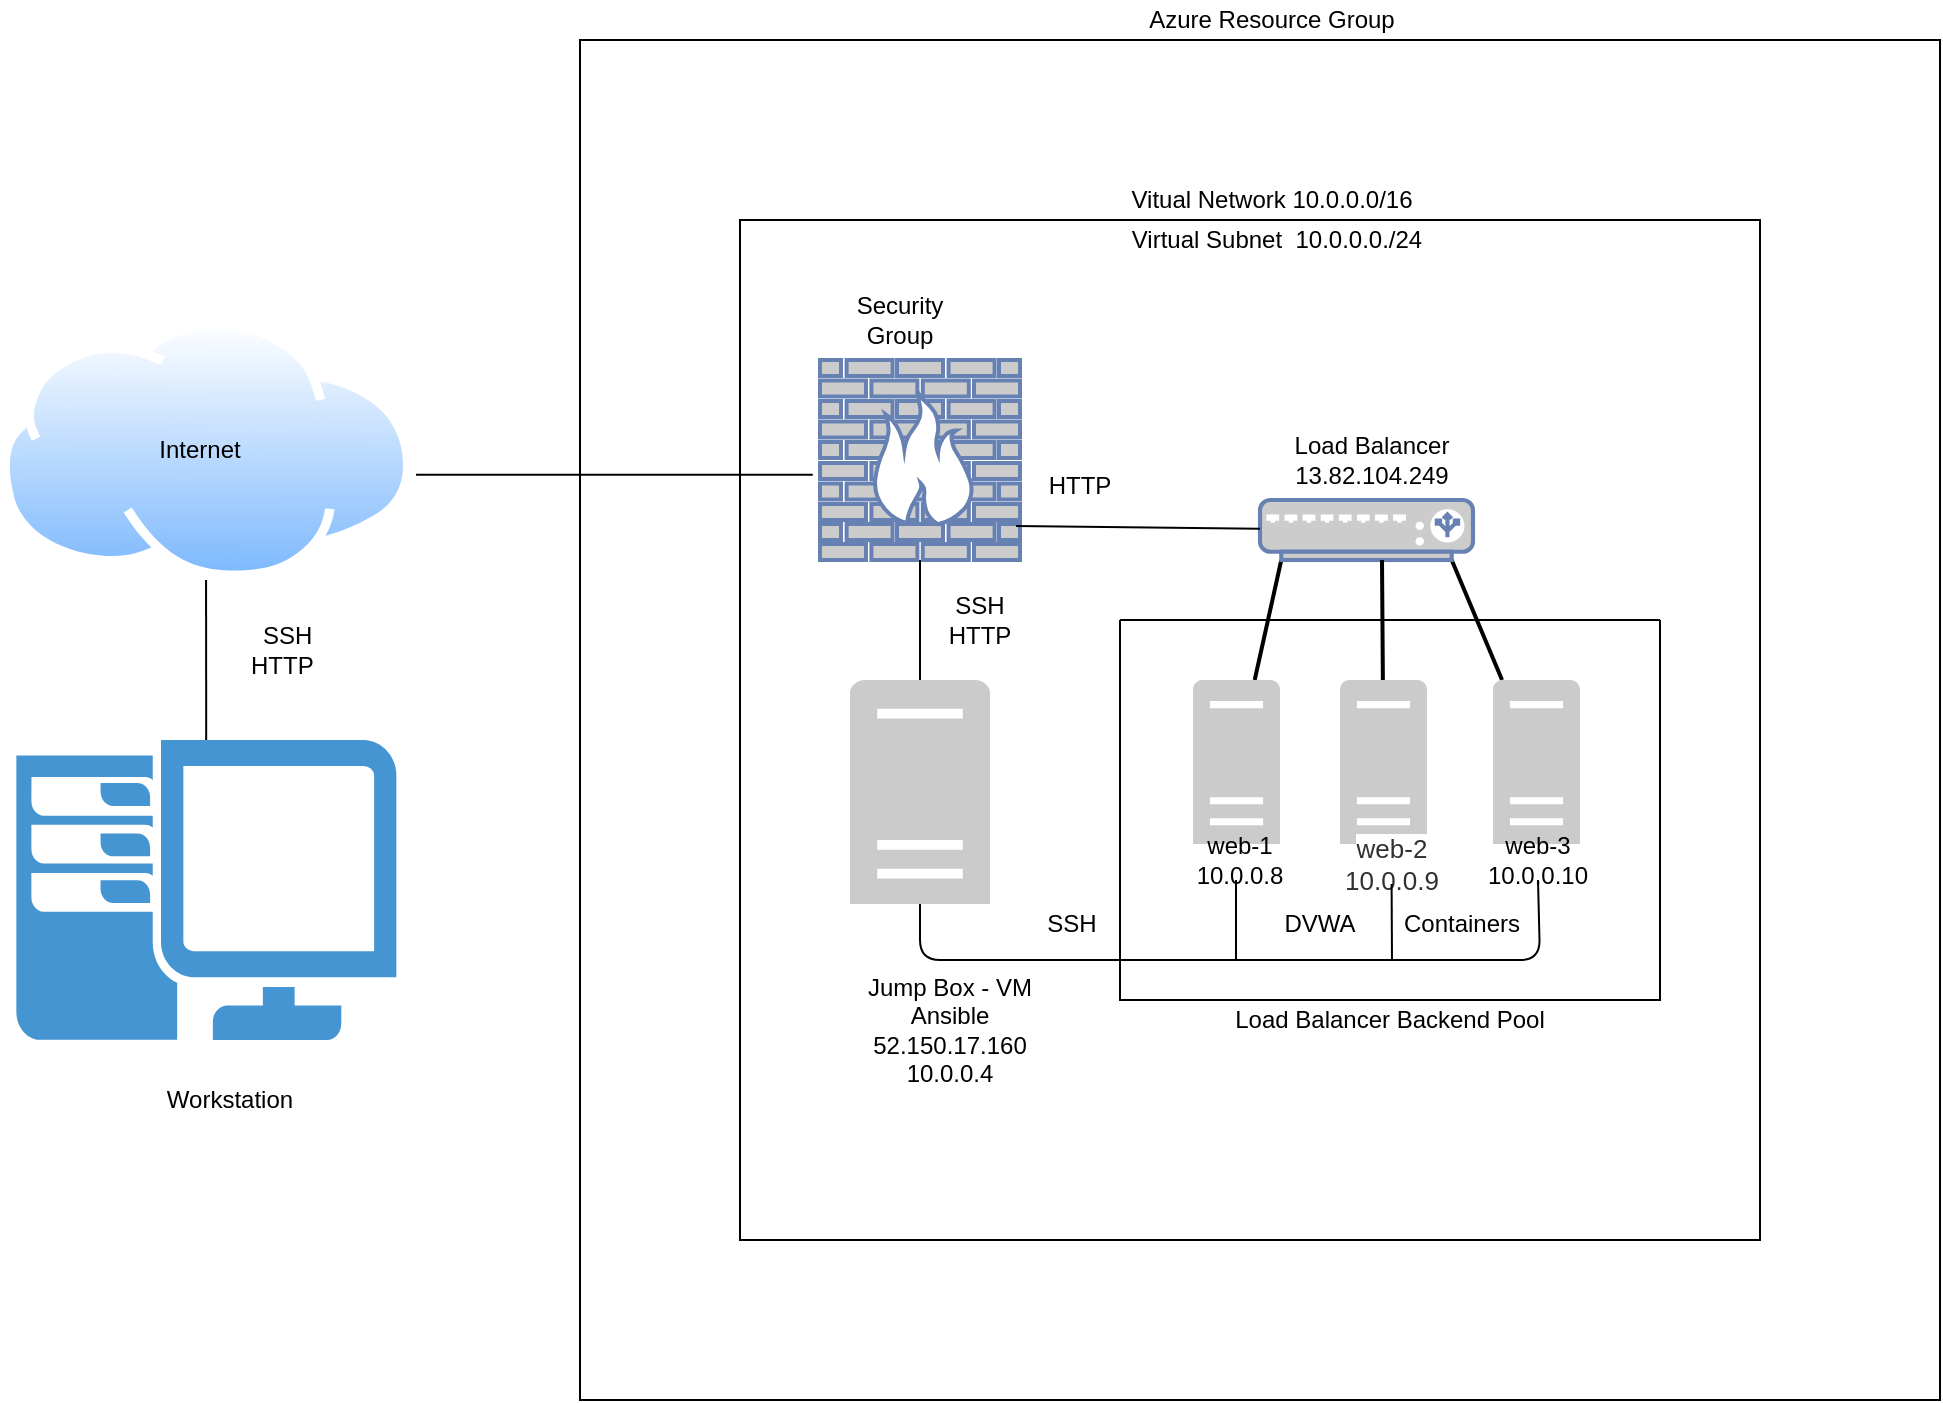<mxfile version="14.8.0" type="google"><diagram id="D_QNvN3IUHGej_ArT2CF" name="Page-1"><mxGraphModel dx="2378" dy="547" grid="1" gridSize="10" guides="1" tooltips="1" connect="1" arrows="1" fold="1" page="1" pageScale="1" pageWidth="1100" pageHeight="850" math="0" shadow="0"><root><mxCell id="0"/><mxCell id="1" parent="0"/><mxCell id="hHnId6ll3xfoVTae1dIA-2" value="" style="pointerEvents=1;shadow=0;dashed=0;html=1;strokeColor=none;fillColor=#4495D1;labelPosition=center;verticalLabelPosition=bottom;verticalAlign=top;align=center;outlineConnect=0;shape=mxgraph.veeam.2d.workstation;" parent="1" vertex="1"><mxGeometry x="-861.82" y="410" width="190" height="150" as="geometry"/></mxCell><mxCell id="hHnId6ll3xfoVTae1dIA-3" value="" style="aspect=fixed;perimeter=ellipsePerimeter;html=1;align=center;shadow=0;dashed=0;spacingTop=3;image;image=img/lib/active_directory/internet_cloud.svg;" parent="1" vertex="1"><mxGeometry x="-870" y="200" width="206.36" height="130" as="geometry"/></mxCell><mxCell id="hHnId6ll3xfoVTae1dIA-4" value="" style="whiteSpace=wrap;html=1;aspect=fixed;" parent="1" vertex="1"><mxGeometry x="-580" y="60" width="680" height="680" as="geometry"/></mxCell><mxCell id="hHnId6ll3xfoVTae1dIA-5" value="" style="whiteSpace=wrap;html=1;aspect=fixed;" parent="1" vertex="1"><mxGeometry x="-500" y="150" width="510" height="510" as="geometry"/></mxCell><mxCell id="hHnId6ll3xfoVTae1dIA-6" value="Azure Resource Group" style="text;html=1;strokeColor=none;fillColor=none;align=center;verticalAlign=middle;whiteSpace=wrap;rounded=0;" parent="1" vertex="1"><mxGeometry x="-334.25" y="40" width="200" height="20" as="geometry"/></mxCell><mxCell id="hHnId6ll3xfoVTae1dIA-7" value="Vitual Network 10.0.0.0/16" style="text;html=1;strokeColor=none;fillColor=none;align=center;verticalAlign=middle;whiteSpace=wrap;rounded=0;" parent="1" vertex="1"><mxGeometry x="-314.25" y="130" width="160" height="20" as="geometry"/></mxCell><mxCell id="hHnId6ll3xfoVTae1dIA-13" value="" style="endArrow=none;html=1;" parent="1" source="hHnId6ll3xfoVTae1dIA-2" target="hHnId6ll3xfoVTae1dIA-3" edge="1"><mxGeometry width="50" height="50" relative="1" as="geometry"><mxPoint x="-820" y="490" as="sourcePoint"/><mxPoint x="-770" y="440" as="targetPoint"/></mxGeometry></mxCell><mxCell id="hHnId6ll3xfoVTae1dIA-14" value="" style="fontColor=#0066CC;verticalAlign=top;verticalLabelPosition=bottom;labelPosition=center;align=center;html=1;outlineConnect=0;fillColor=#CCCCCC;strokeColor=#6881B3;gradientColor=none;gradientDirection=north;strokeWidth=2;shape=mxgraph.networks.firewall;" parent="1" vertex="1"><mxGeometry x="-460" y="220" width="100" height="100" as="geometry"/></mxCell><mxCell id="hHnId6ll3xfoVTae1dIA-51" style="edgeStyle=none;shape=link;rounded=0;orthogonalLoop=1;jettySize=auto;html=1;exitX=0.1;exitY=1;exitDx=0;exitDy=0;exitPerimeter=0;width=1;" parent="1" source="hHnId6ll3xfoVTae1dIA-18" target="hHnId6ll3xfoVTae1dIA-21" edge="1"><mxGeometry relative="1" as="geometry"><mxPoint x="-240" y="360" as="targetPoint"/><Array as="points"/></mxGeometry></mxCell><mxCell id="hHnId6ll3xfoVTae1dIA-52" style="edgeStyle=none;shape=link;rounded=0;orthogonalLoop=1;jettySize=auto;html=1;exitX=0.9;exitY=1;exitDx=0;exitDy=0;exitPerimeter=0;width=1;" parent="1" source="hHnId6ll3xfoVTae1dIA-18" target="hHnId6ll3xfoVTae1dIA-25" edge="1"><mxGeometry relative="1" as="geometry"><mxPoint x="-119" y="370" as="targetPoint"/></mxGeometry></mxCell><mxCell id="hHnId6ll3xfoVTae1dIA-18" value="" style="fontColor=#0066CC;verticalAlign=top;verticalLabelPosition=bottom;labelPosition=center;align=center;html=1;outlineConnect=0;fillColor=#CCCCCC;strokeColor=#6881B3;gradientColor=none;gradientDirection=north;strokeWidth=2;shape=mxgraph.networks.load_balancer;" parent="1" vertex="1"><mxGeometry x="-240" y="290" width="106.5" height="30" as="geometry"/></mxCell><mxCell id="hHnId6ll3xfoVTae1dIA-20" value="" style="pointerEvents=1;shadow=0;dashed=0;html=1;strokeColor=none;labelPosition=center;verticalLabelPosition=bottom;verticalAlign=top;outlineConnect=0;align=center;shape=mxgraph.office.servers.server_generic;fillColor=#CCCBCB;" parent="1" vertex="1"><mxGeometry x="-445" y="380" width="70" height="112" as="geometry"/></mxCell><mxCell id="hHnId6ll3xfoVTae1dIA-21" value="" style="pointerEvents=1;shadow=0;dashed=0;html=1;strokeColor=none;labelPosition=center;verticalLabelPosition=bottom;verticalAlign=top;outlineConnect=0;align=center;shape=mxgraph.office.servers.server_generic;fillColor=#CCCBCB;" parent="1" vertex="1"><mxGeometry x="-273.5" y="380" width="43.5" height="82" as="geometry"/></mxCell><mxCell id="hHnId6ll3xfoVTae1dIA-24" value="" style="pointerEvents=1;shadow=0;dashed=0;html=1;strokeColor=none;labelPosition=center;verticalLabelPosition=bottom;verticalAlign=top;outlineConnect=0;align=center;shape=mxgraph.office.servers.server_generic;fillColor=#CCCBCB;" parent="1" vertex="1"><mxGeometry x="-200" y="380" width="43.5" height="82" as="geometry"/></mxCell><mxCell id="hHnId6ll3xfoVTae1dIA-25" value="" style="pointerEvents=1;shadow=0;dashed=0;html=1;strokeColor=none;labelPosition=center;verticalLabelPosition=bottom;verticalAlign=top;outlineConnect=0;align=center;shape=mxgraph.office.servers.server_generic;fillColor=#CCCBCB;" parent="1" vertex="1"><mxGeometry x="-123.5" y="380" width="43.5" height="82" as="geometry"/></mxCell><mxCell id="hHnId6ll3xfoVTae1dIA-27" value="" style="endArrow=none;html=1;" parent="1" source="hHnId6ll3xfoVTae1dIA-20" target="hHnId6ll3xfoVTae1dIA-14" edge="1"><mxGeometry width="50" height="50" relative="1" as="geometry"><mxPoint x="-660" y="390" as="sourcePoint"/><mxPoint x="-610" y="340" as="targetPoint"/></mxGeometry></mxCell><mxCell id="hHnId6ll3xfoVTae1dIA-31" value="" style="endArrow=none;html=1;entryX=0.5;entryY=1;entryDx=0;entryDy=0;" parent="1" source="hHnId6ll3xfoVTae1dIA-20" target="hHnId6ll3xfoVTae1dIA-74" edge="1"><mxGeometry width="50" height="50" relative="1" as="geometry"><mxPoint x="-660" y="390" as="sourcePoint"/><mxPoint x="-610" y="340" as="targetPoint"/><Array as="points"><mxPoint x="-410" y="520"/><mxPoint x="-220" y="520"/><mxPoint x="-100" y="520"/></Array></mxGeometry></mxCell><mxCell id="hHnId6ll3xfoVTae1dIA-32" value="" style="endArrow=none;html=1;" parent="1" edge="1"><mxGeometry width="50" height="50" relative="1" as="geometry"><mxPoint x="-252" y="520" as="sourcePoint"/><mxPoint x="-252" y="480" as="targetPoint"/></mxGeometry></mxCell><mxCell id="hHnId6ll3xfoVTae1dIA-35" value="" style="endArrow=none;html=1;startArrow=none;" parent="1" source="hHnId6ll3xfoVTae1dIA-65" edge="1"><mxGeometry width="50" height="50" relative="1" as="geometry"><mxPoint x="-172" y="590" as="sourcePoint"/><mxPoint x="-173" y="462" as="targetPoint"/></mxGeometry></mxCell><mxCell id="hHnId6ll3xfoVTae1dIA-36" value="Security Group" style="text;html=1;strokeColor=none;fillColor=none;align=center;verticalAlign=middle;whiteSpace=wrap;rounded=0;" parent="1" vertex="1"><mxGeometry x="-440" y="190" width="40" height="20" as="geometry"/></mxCell><mxCell id="hHnId6ll3xfoVTae1dIA-37" value="" style="endArrow=none;html=1;entryX=0.98;entryY=0.83;entryDx=0;entryDy=0;entryPerimeter=0;" parent="1" source="hHnId6ll3xfoVTae1dIA-18" target="hHnId6ll3xfoVTae1dIA-14" edge="1"><mxGeometry width="50" height="50" relative="1" as="geometry"><mxPoint x="-540" y="390" as="sourcePoint"/><mxPoint x="-350" y="297" as="targetPoint"/><Array as="points"/></mxGeometry></mxCell><mxCell id="hHnId6ll3xfoVTae1dIA-47" style="edgeStyle=none;shape=link;rounded=0;orthogonalLoop=1;jettySize=auto;html=1;exitX=0.5;exitY=1;exitDx=0;exitDy=0;exitPerimeter=0;" parent="1" source="hHnId6ll3xfoVTae1dIA-18" target="hHnId6ll3xfoVTae1dIA-18" edge="1"><mxGeometry relative="1" as="geometry"/></mxCell><mxCell id="hHnId6ll3xfoVTae1dIA-50" value="" style="shape=link;html=1;width=1;" parent="1" target="hHnId6ll3xfoVTae1dIA-24" edge="1"><mxGeometry width="100" relative="1" as="geometry"><mxPoint x="-179" y="320" as="sourcePoint"/><mxPoint x="-136.75" y="340" as="targetPoint"/></mxGeometry></mxCell><mxCell id="hHnId6ll3xfoVTae1dIA-55" value="" style="endArrow=none;html=1;exitX=1.008;exitY=0.595;exitDx=0;exitDy=0;exitPerimeter=0;entryX=-0.036;entryY=0.574;entryDx=0;entryDy=0;entryPerimeter=0;" parent="1" source="hHnId6ll3xfoVTae1dIA-3" target="hHnId6ll3xfoVTae1dIA-14" edge="1"><mxGeometry width="50" height="50" relative="1" as="geometry"><mxPoint x="-540" y="450" as="sourcePoint"/><mxPoint x="-490" y="400" as="targetPoint"/></mxGeometry></mxCell><mxCell id="hHnId6ll3xfoVTae1dIA-56" value="" style="swimlane;startSize=0;html=1;" parent="1" vertex="1"><mxGeometry x="-310" y="350" width="270" height="190" as="geometry"/></mxCell><mxCell id="hHnId6ll3xfoVTae1dIA-72" value="DVWA" style="text;html=1;strokeColor=none;fillColor=none;align=center;verticalAlign=middle;whiteSpace=wrap;rounded=0;" parent="hHnId6ll3xfoVTae1dIA-56" vertex="1"><mxGeometry x="80" y="142" width="40" height="20" as="geometry"/></mxCell><mxCell id="hHnId6ll3xfoVTae1dIA-74" value="web-3 10.0.0.10" style="text;html=1;strokeColor=none;fillColor=none;align=center;verticalAlign=middle;whiteSpace=wrap;rounded=0;" parent="hHnId6ll3xfoVTae1dIA-56" vertex="1"><mxGeometry x="189" y="110" width="40" height="20" as="geometry"/></mxCell><mxCell id="hHnId6ll3xfoVTae1dIA-76" value="web-1 10.0.0.8" style="text;html=1;strokeColor=none;fillColor=none;align=center;verticalAlign=middle;whiteSpace=wrap;rounded=0;" parent="hHnId6ll3xfoVTae1dIA-56" vertex="1"><mxGeometry x="40" y="110" width="40" height="20" as="geometry"/></mxCell><mxCell id="hHnId6ll3xfoVTae1dIA-79" value="Containers" style="text;html=1;strokeColor=none;fillColor=none;align=center;verticalAlign=middle;whiteSpace=wrap;rounded=0;" parent="hHnId6ll3xfoVTae1dIA-56" vertex="1"><mxGeometry x="151" y="142" width="40" height="20" as="geometry"/></mxCell><mxCell id="hHnId6ll3xfoVTae1dIA-58" value="Workstation" style="text;html=1;strokeColor=none;fillColor=none;align=center;verticalAlign=middle;whiteSpace=wrap;rounded=0;" parent="1" vertex="1"><mxGeometry x="-870" y="580" width="230" height="20" as="geometry"/></mxCell><mxCell id="hHnId6ll3xfoVTae1dIA-59" value="Internet" style="text;html=1;strokeColor=none;fillColor=none;align=center;verticalAlign=middle;whiteSpace=wrap;rounded=0;" parent="1" vertex="1"><mxGeometry x="-820" y="255" width="100" height="20" as="geometry"/></mxCell><mxCell id="hHnId6ll3xfoVTae1dIA-60" value="Jump Box - VM&lt;br&gt;Ansible&lt;br&gt;52.150.17.160&lt;br&gt;10.0.0.4" style="text;html=1;strokeColor=none;fillColor=none;align=center;verticalAlign=middle;whiteSpace=wrap;rounded=0;" parent="1" vertex="1"><mxGeometry x="-460" y="530" width="130" height="50" as="geometry"/></mxCell><mxCell id="hHnId6ll3xfoVTae1dIA-61" value="SSH&amp;nbsp;&lt;br&gt;&amp;nbsp; HTTP&lt;span style=&quot;white-space: pre&quot;&gt;&#9;&lt;/span&gt;" style="text;html=1;align=center;verticalAlign=middle;resizable=0;points=[];autosize=1;strokeColor=none;" parent="1" vertex="1"><mxGeometry x="-760" y="350" width="70" height="30" as="geometry"/></mxCell><mxCell id="hHnId6ll3xfoVTae1dIA-62" value="SSH&lt;br&gt;HTTP" style="text;html=1;strokeColor=none;fillColor=none;align=center;verticalAlign=middle;whiteSpace=wrap;rounded=0;" parent="1" vertex="1"><mxGeometry x="-400" y="340" width="40" height="20" as="geometry"/></mxCell><mxCell id="hHnId6ll3xfoVTae1dIA-63" value="HTTP" style="text;html=1;strokeColor=none;fillColor=none;align=center;verticalAlign=middle;whiteSpace=wrap;rounded=0;" parent="1" vertex="1"><mxGeometry x="-350" y="270" width="40" height="25" as="geometry"/></mxCell><mxCell id="hHnId6ll3xfoVTae1dIA-64" value="Load Balancer&lt;br&gt;13.82.104.249" style="text;html=1;strokeColor=none;fillColor=none;align=center;verticalAlign=middle;whiteSpace=wrap;rounded=0;" parent="1" vertex="1"><mxGeometry x="-228" y="260" width="88" height="20" as="geometry"/></mxCell><mxCell id="hHnId6ll3xfoVTae1dIA-65" value="&lt;span style=&quot;color: rgb(50 , 49 , 48) ; font-family: &amp;#34;az_ea_font&amp;#34; , &amp;#34;segoe ui&amp;#34; , &amp;#34;az_font&amp;#34; , , , &amp;#34;blinkmacsystemfont&amp;#34; , &amp;#34;roboto&amp;#34; , &amp;#34;oxygen&amp;#34; , &amp;#34;ubuntu&amp;#34; , &amp;#34;cantarell&amp;#34; , &amp;#34;open sans&amp;#34; , &amp;#34;helvetica neue&amp;#34; , sans-serif ; font-size: 13px ; background-color: rgb(255 , 255 , 255)&quot;&gt;web-2 10.0.0.9&lt;/span&gt;" style="text;html=1;strokeColor=none;fillColor=none;align=center;verticalAlign=middle;whiteSpace=wrap;rounded=0;" parent="1" vertex="1"><mxGeometry x="-194.25" y="462" width="40" height="20" as="geometry"/></mxCell><mxCell id="hHnId6ll3xfoVTae1dIA-66" value="" style="endArrow=none;html=1;" parent="1" target="hHnId6ll3xfoVTae1dIA-65" edge="1"><mxGeometry width="50" height="50" relative="1" as="geometry"><mxPoint x="-174" y="520" as="sourcePoint"/><mxPoint x="-173" y="462" as="targetPoint"/></mxGeometry></mxCell><mxCell id="hHnId6ll3xfoVTae1dIA-69" value="Virtual Subnet&amp;nbsp; 10.0.0.0./24" style="text;html=1;strokeColor=none;fillColor=none;align=center;verticalAlign=middle;whiteSpace=wrap;rounded=0;" parent="1" vertex="1"><mxGeometry x="-314.25" y="150" width="165" height="20" as="geometry"/></mxCell><mxCell id="hHnId6ll3xfoVTae1dIA-71" value="SSH" style="text;html=1;strokeColor=none;fillColor=none;align=center;verticalAlign=middle;whiteSpace=wrap;rounded=0;" parent="1" vertex="1"><mxGeometry x="-354.25" y="492" width="40" height="20" as="geometry"/></mxCell><mxCell id="hHnId6ll3xfoVTae1dIA-77" value="Load Balancer Backend Pool" style="text;html=1;strokeColor=none;fillColor=none;align=center;verticalAlign=middle;whiteSpace=wrap;rounded=0;" parent="1" vertex="1"><mxGeometry x="-265" y="540" width="180" height="20" as="geometry"/></mxCell></root></mxGraphModel></diagram></mxfile>